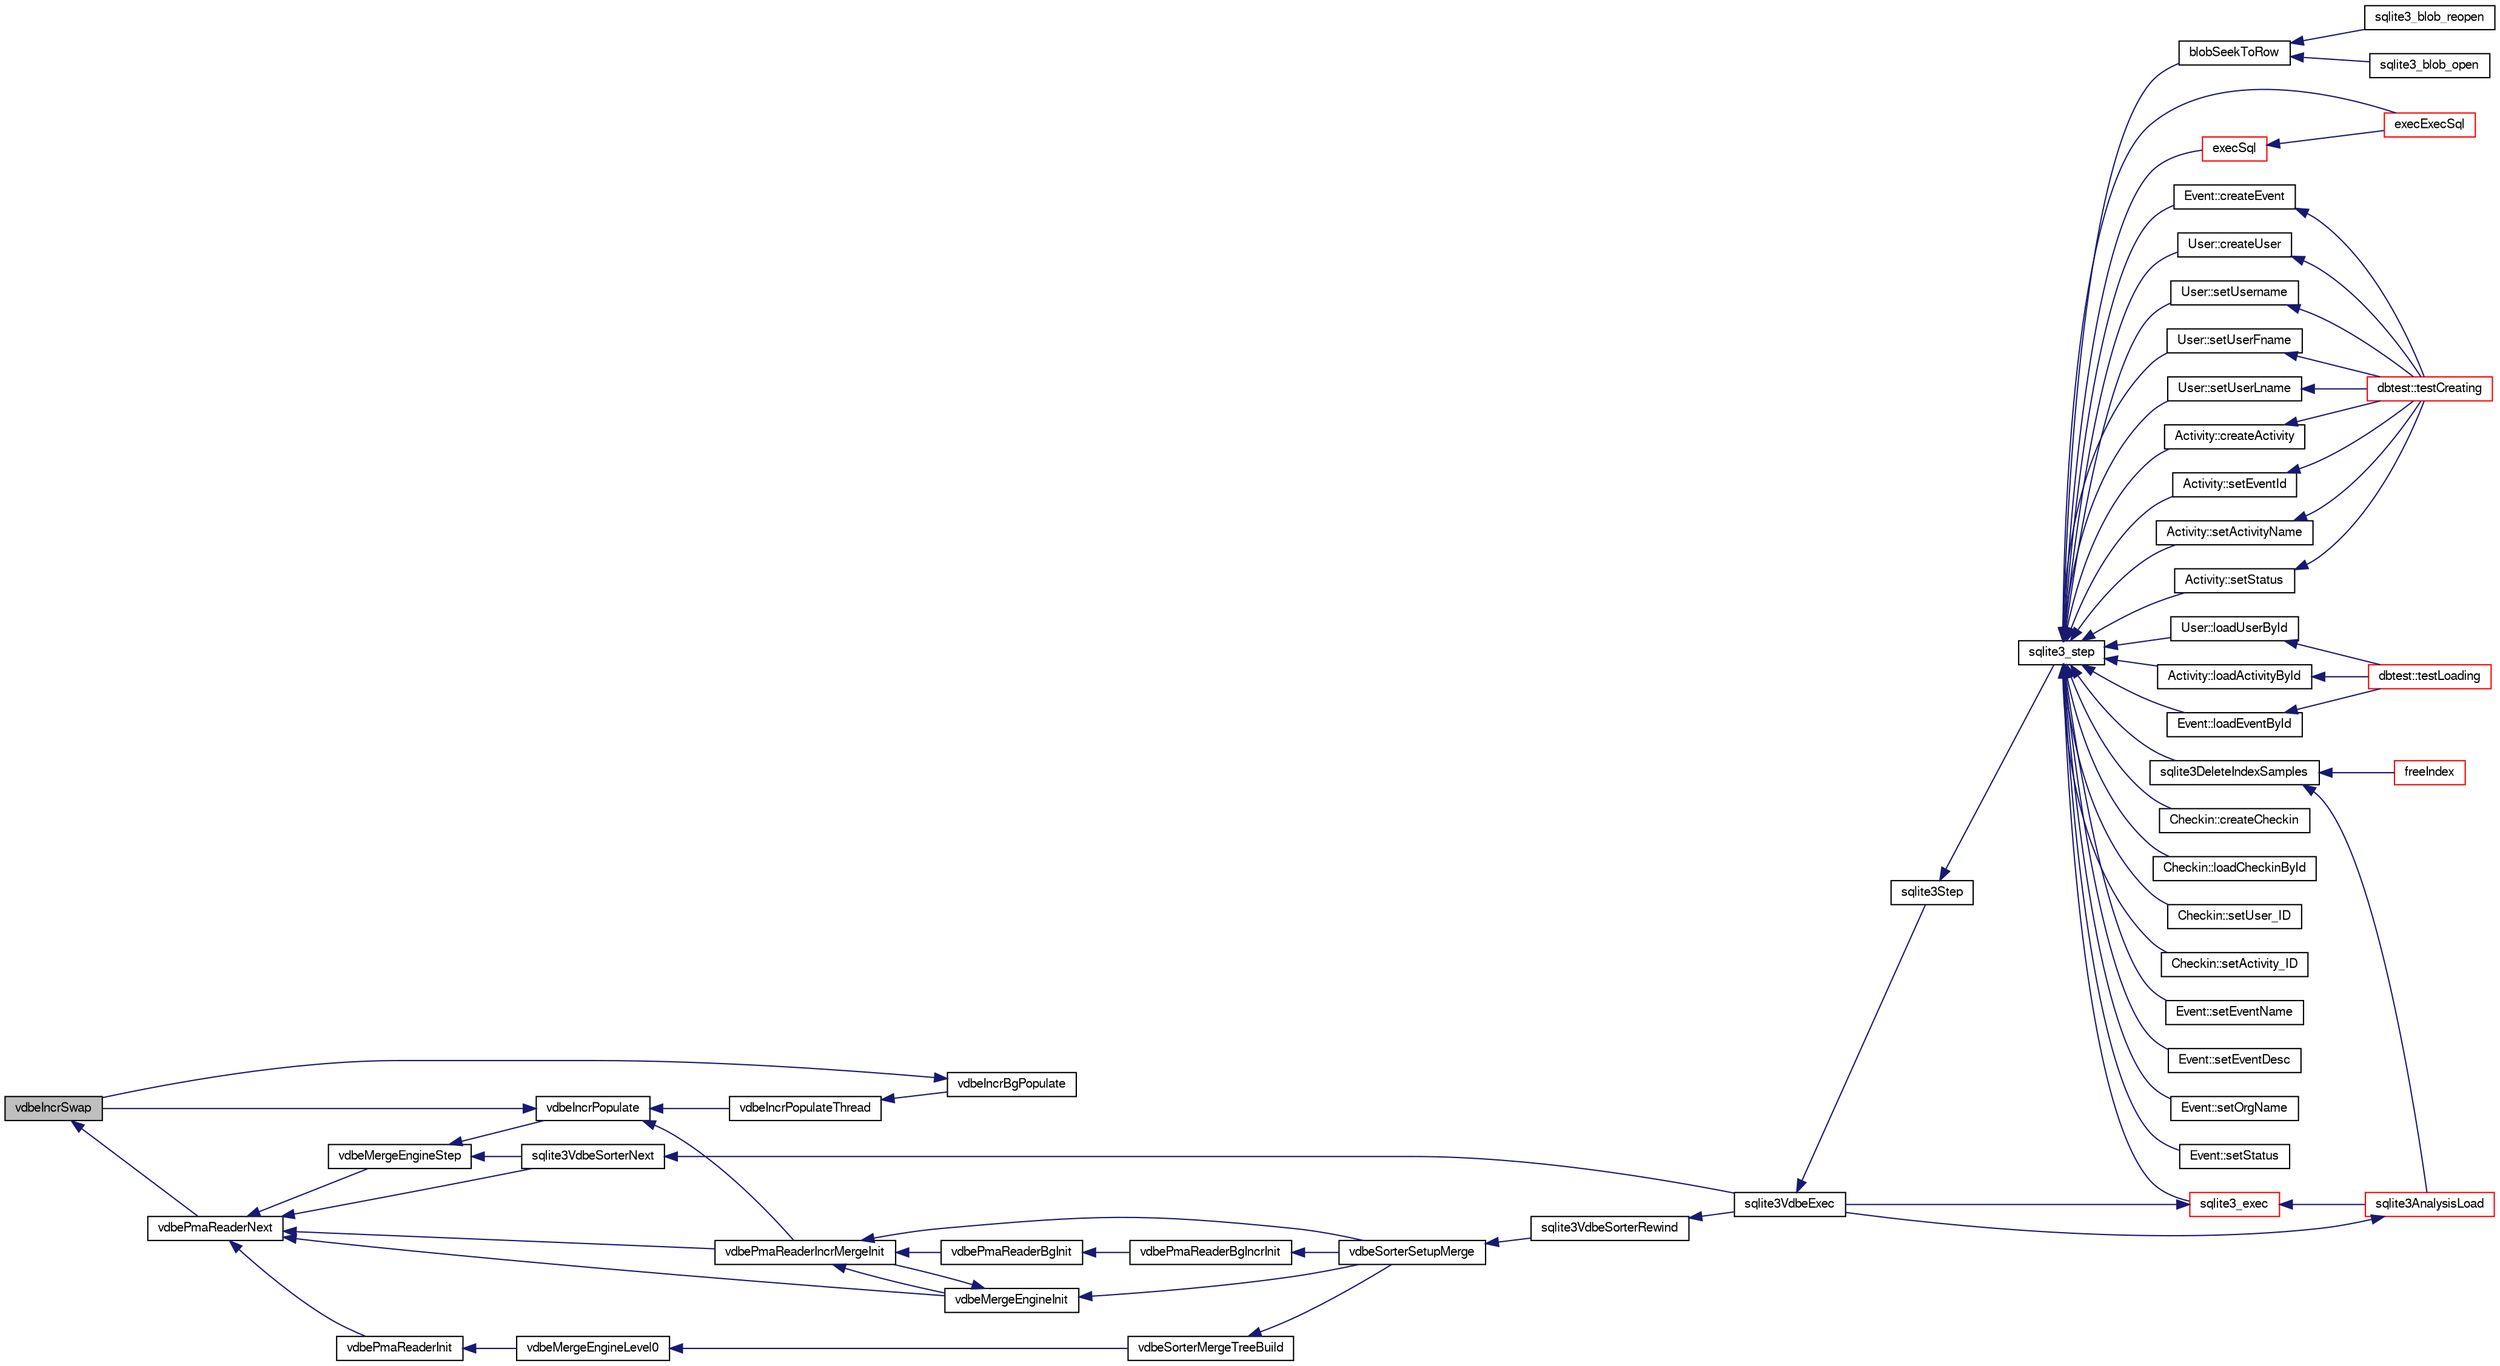 digraph "vdbeIncrSwap"
{
  edge [fontname="FreeSans",fontsize="10",labelfontname="FreeSans",labelfontsize="10"];
  node [fontname="FreeSans",fontsize="10",shape=record];
  rankdir="LR";
  Node863844 [label="vdbeIncrSwap",height=0.2,width=0.4,color="black", fillcolor="grey75", style="filled", fontcolor="black"];
  Node863844 -> Node863845 [dir="back",color="midnightblue",fontsize="10",style="solid",fontname="FreeSans"];
  Node863845 [label="vdbePmaReaderNext",height=0.2,width=0.4,color="black", fillcolor="white", style="filled",URL="$sqlite3_8c.html#af63a38a01ef1374e7a717f83c2ccf648"];
  Node863845 -> Node863846 [dir="back",color="midnightblue",fontsize="10",style="solid",fontname="FreeSans"];
  Node863846 [label="vdbePmaReaderInit",height=0.2,width=0.4,color="black", fillcolor="white", style="filled",URL="$sqlite3_8c.html#a721a310daa0db281ae2ec97c1e330853"];
  Node863846 -> Node863847 [dir="back",color="midnightblue",fontsize="10",style="solid",fontname="FreeSans"];
  Node863847 [label="vdbeMergeEngineLevel0",height=0.2,width=0.4,color="black", fillcolor="white", style="filled",URL="$sqlite3_8c.html#a5b84168cf5b5c64218810fbc3182b95f"];
  Node863847 -> Node863848 [dir="back",color="midnightblue",fontsize="10",style="solid",fontname="FreeSans"];
  Node863848 [label="vdbeSorterMergeTreeBuild",height=0.2,width=0.4,color="black", fillcolor="white", style="filled",URL="$sqlite3_8c.html#a7af2bdcef74d6ae7b6c04a2a7d171f33"];
  Node863848 -> Node863849 [dir="back",color="midnightblue",fontsize="10",style="solid",fontname="FreeSans"];
  Node863849 [label="vdbeSorterSetupMerge",height=0.2,width=0.4,color="black", fillcolor="white", style="filled",URL="$sqlite3_8c.html#a82088507aafeedcc04af031f7ea0bbd8"];
  Node863849 -> Node863850 [dir="back",color="midnightblue",fontsize="10",style="solid",fontname="FreeSans"];
  Node863850 [label="sqlite3VdbeSorterRewind",height=0.2,width=0.4,color="black", fillcolor="white", style="filled",URL="$sqlite3_8c.html#a31677d178ebf96ee6034a05660e1f4bf"];
  Node863850 -> Node863851 [dir="back",color="midnightblue",fontsize="10",style="solid",fontname="FreeSans"];
  Node863851 [label="sqlite3VdbeExec",height=0.2,width=0.4,color="black", fillcolor="white", style="filled",URL="$sqlite3_8c.html#a8ce40a614bdc56719c4d642b1e4dfb21"];
  Node863851 -> Node863852 [dir="back",color="midnightblue",fontsize="10",style="solid",fontname="FreeSans"];
  Node863852 [label="sqlite3Step",height=0.2,width=0.4,color="black", fillcolor="white", style="filled",URL="$sqlite3_8c.html#a3f2872e873e2758a4beedad1d5113554"];
  Node863852 -> Node863853 [dir="back",color="midnightblue",fontsize="10",style="solid",fontname="FreeSans"];
  Node863853 [label="sqlite3_step",height=0.2,width=0.4,color="black", fillcolor="white", style="filled",URL="$sqlite3_8h.html#ac1e491ce36b7471eb28387f7d3c74334"];
  Node863853 -> Node863854 [dir="back",color="midnightblue",fontsize="10",style="solid",fontname="FreeSans"];
  Node863854 [label="Activity::createActivity",height=0.2,width=0.4,color="black", fillcolor="white", style="filled",URL="$classActivity.html#a813cc5e52c14ab49b39014c134e3425b"];
  Node863854 -> Node863855 [dir="back",color="midnightblue",fontsize="10",style="solid",fontname="FreeSans"];
  Node863855 [label="dbtest::testCreating",height=0.2,width=0.4,color="red", fillcolor="white", style="filled",URL="$classdbtest.html#a8193e88a7df657069c8a6bd09c8243b7"];
  Node863853 -> Node863857 [dir="back",color="midnightblue",fontsize="10",style="solid",fontname="FreeSans"];
  Node863857 [label="Activity::loadActivityById",height=0.2,width=0.4,color="black", fillcolor="white", style="filled",URL="$classActivity.html#abe4ffb4f08a47212ebf9013259d9e7fd"];
  Node863857 -> Node863858 [dir="back",color="midnightblue",fontsize="10",style="solid",fontname="FreeSans"];
  Node863858 [label="dbtest::testLoading",height=0.2,width=0.4,color="red", fillcolor="white", style="filled",URL="$classdbtest.html#a6f98d82a2c8e2b9040848763504ddae1"];
  Node863853 -> Node863859 [dir="back",color="midnightblue",fontsize="10",style="solid",fontname="FreeSans"];
  Node863859 [label="Activity::setEventId",height=0.2,width=0.4,color="black", fillcolor="white", style="filled",URL="$classActivity.html#adb1d0fd0d08f473e068f0a4086bfa9ca"];
  Node863859 -> Node863855 [dir="back",color="midnightblue",fontsize="10",style="solid",fontname="FreeSans"];
  Node863853 -> Node863860 [dir="back",color="midnightblue",fontsize="10",style="solid",fontname="FreeSans"];
  Node863860 [label="Activity::setActivityName",height=0.2,width=0.4,color="black", fillcolor="white", style="filled",URL="$classActivity.html#a62dc3737b33915a36086f9dd26d16a81"];
  Node863860 -> Node863855 [dir="back",color="midnightblue",fontsize="10",style="solid",fontname="FreeSans"];
  Node863853 -> Node863861 [dir="back",color="midnightblue",fontsize="10",style="solid",fontname="FreeSans"];
  Node863861 [label="Activity::setStatus",height=0.2,width=0.4,color="black", fillcolor="white", style="filled",URL="$classActivity.html#af618135a7738f4d2a7ee147a8ef912ea"];
  Node863861 -> Node863855 [dir="back",color="midnightblue",fontsize="10",style="solid",fontname="FreeSans"];
  Node863853 -> Node863862 [dir="back",color="midnightblue",fontsize="10",style="solid",fontname="FreeSans"];
  Node863862 [label="Checkin::createCheckin",height=0.2,width=0.4,color="black", fillcolor="white", style="filled",URL="$classCheckin.html#a4e40acdf7fff0e607f6de4f24f3a163c"];
  Node863853 -> Node863863 [dir="back",color="midnightblue",fontsize="10",style="solid",fontname="FreeSans"];
  Node863863 [label="Checkin::loadCheckinById",height=0.2,width=0.4,color="black", fillcolor="white", style="filled",URL="$classCheckin.html#a3461f70ea6c68475225f2a07f78a21e0"];
  Node863853 -> Node863864 [dir="back",color="midnightblue",fontsize="10",style="solid",fontname="FreeSans"];
  Node863864 [label="Checkin::setUser_ID",height=0.2,width=0.4,color="black", fillcolor="white", style="filled",URL="$classCheckin.html#a76ab640f4f912876dbebf183db5359c6"];
  Node863853 -> Node863865 [dir="back",color="midnightblue",fontsize="10",style="solid",fontname="FreeSans"];
  Node863865 [label="Checkin::setActivity_ID",height=0.2,width=0.4,color="black", fillcolor="white", style="filled",URL="$classCheckin.html#ab2ff3ec2604ec73a42af25874a00b232"];
  Node863853 -> Node863866 [dir="back",color="midnightblue",fontsize="10",style="solid",fontname="FreeSans"];
  Node863866 [label="Event::createEvent",height=0.2,width=0.4,color="black", fillcolor="white", style="filled",URL="$classEvent.html#a77adb9f4a46ffb32c2d931f0691f5903"];
  Node863866 -> Node863855 [dir="back",color="midnightblue",fontsize="10",style="solid",fontname="FreeSans"];
  Node863853 -> Node863867 [dir="back",color="midnightblue",fontsize="10",style="solid",fontname="FreeSans"];
  Node863867 [label="Event::loadEventById",height=0.2,width=0.4,color="black", fillcolor="white", style="filled",URL="$classEvent.html#afa66cea33f722dbeecb69cc98fdea055"];
  Node863867 -> Node863858 [dir="back",color="midnightblue",fontsize="10",style="solid",fontname="FreeSans"];
  Node863853 -> Node863868 [dir="back",color="midnightblue",fontsize="10",style="solid",fontname="FreeSans"];
  Node863868 [label="Event::setEventName",height=0.2,width=0.4,color="black", fillcolor="white", style="filled",URL="$classEvent.html#a10596b6ca077df05184e30d62b08729d"];
  Node863853 -> Node863869 [dir="back",color="midnightblue",fontsize="10",style="solid",fontname="FreeSans"];
  Node863869 [label="Event::setEventDesc",height=0.2,width=0.4,color="black", fillcolor="white", style="filled",URL="$classEvent.html#ae36b8377dcae792f1c5c4726024c981b"];
  Node863853 -> Node863870 [dir="back",color="midnightblue",fontsize="10",style="solid",fontname="FreeSans"];
  Node863870 [label="Event::setOrgName",height=0.2,width=0.4,color="black", fillcolor="white", style="filled",URL="$classEvent.html#a19aac0f776bd764563a54977656cf680"];
  Node863853 -> Node863871 [dir="back",color="midnightblue",fontsize="10",style="solid",fontname="FreeSans"];
  Node863871 [label="Event::setStatus",height=0.2,width=0.4,color="black", fillcolor="white", style="filled",URL="$classEvent.html#ab0a6b9285af0f4172eb841e2b80f8972"];
  Node863853 -> Node863872 [dir="back",color="midnightblue",fontsize="10",style="solid",fontname="FreeSans"];
  Node863872 [label="blobSeekToRow",height=0.2,width=0.4,color="black", fillcolor="white", style="filled",URL="$sqlite3_8c.html#afff57e13332b98c8a44a7cebe38962ab"];
  Node863872 -> Node863873 [dir="back",color="midnightblue",fontsize="10",style="solid",fontname="FreeSans"];
  Node863873 [label="sqlite3_blob_open",height=0.2,width=0.4,color="black", fillcolor="white", style="filled",URL="$sqlite3_8h.html#adb8ad839a5bdd62a43785132bc7dd518"];
  Node863872 -> Node863874 [dir="back",color="midnightblue",fontsize="10",style="solid",fontname="FreeSans"];
  Node863874 [label="sqlite3_blob_reopen",height=0.2,width=0.4,color="black", fillcolor="white", style="filled",URL="$sqlite3_8h.html#abc77c24fdc0150138490359a94360f7e"];
  Node863853 -> Node863875 [dir="back",color="midnightblue",fontsize="10",style="solid",fontname="FreeSans"];
  Node863875 [label="sqlite3DeleteIndexSamples",height=0.2,width=0.4,color="black", fillcolor="white", style="filled",URL="$sqlite3_8c.html#aaeda0302fbf61397ec009f65bed047ef"];
  Node863875 -> Node863876 [dir="back",color="midnightblue",fontsize="10",style="solid",fontname="FreeSans"];
  Node863876 [label="sqlite3AnalysisLoad",height=0.2,width=0.4,color="red", fillcolor="white", style="filled",URL="$sqlite3_8c.html#a48a2301c27e1d3d68708b9b8761b5a01"];
  Node863876 -> Node863851 [dir="back",color="midnightblue",fontsize="10",style="solid",fontname="FreeSans"];
  Node863875 -> Node863978 [dir="back",color="midnightblue",fontsize="10",style="solid",fontname="FreeSans"];
  Node863978 [label="freeIndex",height=0.2,width=0.4,color="red", fillcolor="white", style="filled",URL="$sqlite3_8c.html#a00907c99c18d5bcb9d0b38c077146c31"];
  Node863853 -> Node864044 [dir="back",color="midnightblue",fontsize="10",style="solid",fontname="FreeSans"];
  Node864044 [label="sqlite3_exec",height=0.2,width=0.4,color="red", fillcolor="white", style="filled",URL="$sqlite3_8h.html#a97487ec8150e0bcc8fa392ab8f0e24db"];
  Node864044 -> Node863851 [dir="back",color="midnightblue",fontsize="10",style="solid",fontname="FreeSans"];
  Node864044 -> Node863876 [dir="back",color="midnightblue",fontsize="10",style="solid",fontname="FreeSans"];
  Node863853 -> Node864035 [dir="back",color="midnightblue",fontsize="10",style="solid",fontname="FreeSans"];
  Node864035 [label="execSql",height=0.2,width=0.4,color="red", fillcolor="white", style="filled",URL="$sqlite3_8c.html#a7d16651b98a110662f4c265eff0246cb"];
  Node864035 -> Node864036 [dir="back",color="midnightblue",fontsize="10",style="solid",fontname="FreeSans"];
  Node864036 [label="execExecSql",height=0.2,width=0.4,color="red", fillcolor="white", style="filled",URL="$sqlite3_8c.html#ac1be09a6c047f21133d16378d301e0d4"];
  Node863853 -> Node864036 [dir="back",color="midnightblue",fontsize="10",style="solid",fontname="FreeSans"];
  Node863853 -> Node864038 [dir="back",color="midnightblue",fontsize="10",style="solid",fontname="FreeSans"];
  Node864038 [label="User::createUser",height=0.2,width=0.4,color="black", fillcolor="white", style="filled",URL="$classUser.html#a22ed673939e8cc0a136130b809bba513"];
  Node864038 -> Node863855 [dir="back",color="midnightblue",fontsize="10",style="solid",fontname="FreeSans"];
  Node863853 -> Node864039 [dir="back",color="midnightblue",fontsize="10",style="solid",fontname="FreeSans"];
  Node864039 [label="User::loadUserById",height=0.2,width=0.4,color="black", fillcolor="white", style="filled",URL="$classUser.html#a863377665b7fb83c5547dcf9727f5092"];
  Node864039 -> Node863858 [dir="back",color="midnightblue",fontsize="10",style="solid",fontname="FreeSans"];
  Node863853 -> Node864040 [dir="back",color="midnightblue",fontsize="10",style="solid",fontname="FreeSans"];
  Node864040 [label="User::setUsername",height=0.2,width=0.4,color="black", fillcolor="white", style="filled",URL="$classUser.html#aa0497022a136cb78de785b0a39ae60b1"];
  Node864040 -> Node863855 [dir="back",color="midnightblue",fontsize="10",style="solid",fontname="FreeSans"];
  Node863853 -> Node864041 [dir="back",color="midnightblue",fontsize="10",style="solid",fontname="FreeSans"];
  Node864041 [label="User::setUserFname",height=0.2,width=0.4,color="black", fillcolor="white", style="filled",URL="$classUser.html#a72657eb55cd0ca437b4841a43f19912f"];
  Node864041 -> Node863855 [dir="back",color="midnightblue",fontsize="10",style="solid",fontname="FreeSans"];
  Node863853 -> Node864042 [dir="back",color="midnightblue",fontsize="10",style="solid",fontname="FreeSans"];
  Node864042 [label="User::setUserLname",height=0.2,width=0.4,color="black", fillcolor="white", style="filled",URL="$classUser.html#aa25973387e5afe1aa6f60dd6545e33b5"];
  Node864042 -> Node863855 [dir="back",color="midnightblue",fontsize="10",style="solid",fontname="FreeSans"];
  Node863845 -> Node864112 [dir="back",color="midnightblue",fontsize="10",style="solid",fontname="FreeSans"];
  Node864112 [label="vdbeMergeEngineStep",height=0.2,width=0.4,color="black", fillcolor="white", style="filled",URL="$sqlite3_8c.html#a36af2b5bd30bb2d097a185ce7b349aed"];
  Node864112 -> Node864113 [dir="back",color="midnightblue",fontsize="10",style="solid",fontname="FreeSans"];
  Node864113 [label="vdbeIncrPopulate",height=0.2,width=0.4,color="black", fillcolor="white", style="filled",URL="$sqlite3_8c.html#a157a9f79260999f8f5f336d246f7b1bd"];
  Node864113 -> Node864114 [dir="back",color="midnightblue",fontsize="10",style="solid",fontname="FreeSans"];
  Node864114 [label="vdbeIncrPopulateThread",height=0.2,width=0.4,color="black", fillcolor="white", style="filled",URL="$sqlite3_8c.html#ae7c977e9bc712052464f45c67e95847b"];
  Node864114 -> Node864115 [dir="back",color="midnightblue",fontsize="10",style="solid",fontname="FreeSans"];
  Node864115 [label="vdbeIncrBgPopulate",height=0.2,width=0.4,color="black", fillcolor="white", style="filled",URL="$sqlite3_8c.html#ac7fcc18f338b99f560b8ce2ad5ced444"];
  Node864115 -> Node863844 [dir="back",color="midnightblue",fontsize="10",style="solid",fontname="FreeSans"];
  Node864113 -> Node863844 [dir="back",color="midnightblue",fontsize="10",style="solid",fontname="FreeSans"];
  Node864113 -> Node864116 [dir="back",color="midnightblue",fontsize="10",style="solid",fontname="FreeSans"];
  Node864116 [label="vdbePmaReaderIncrMergeInit",height=0.2,width=0.4,color="black", fillcolor="white", style="filled",URL="$sqlite3_8c.html#a8174970251c49119bb287029eb1d3aed"];
  Node864116 -> Node864117 [dir="back",color="midnightblue",fontsize="10",style="solid",fontname="FreeSans"];
  Node864117 [label="vdbeMergeEngineInit",height=0.2,width=0.4,color="black", fillcolor="white", style="filled",URL="$sqlite3_8c.html#aa3c8bfc9bbc60c4bc1402369750c8c1f"];
  Node864117 -> Node864116 [dir="back",color="midnightblue",fontsize="10",style="solid",fontname="FreeSans"];
  Node864117 -> Node863849 [dir="back",color="midnightblue",fontsize="10",style="solid",fontname="FreeSans"];
  Node864116 -> Node864118 [dir="back",color="midnightblue",fontsize="10",style="solid",fontname="FreeSans"];
  Node864118 [label="vdbePmaReaderBgInit",height=0.2,width=0.4,color="black", fillcolor="white", style="filled",URL="$sqlite3_8c.html#a9b5ba54e987dd6921fce57849ada7006"];
  Node864118 -> Node864119 [dir="back",color="midnightblue",fontsize="10",style="solid",fontname="FreeSans"];
  Node864119 [label="vdbePmaReaderBgIncrInit",height=0.2,width=0.4,color="black", fillcolor="white", style="filled",URL="$sqlite3_8c.html#a6af1891e09d9b5c7fc9fa201cf96d9ab"];
  Node864119 -> Node863849 [dir="back",color="midnightblue",fontsize="10",style="solid",fontname="FreeSans"];
  Node864116 -> Node863849 [dir="back",color="midnightblue",fontsize="10",style="solid",fontname="FreeSans"];
  Node864112 -> Node864120 [dir="back",color="midnightblue",fontsize="10",style="solid",fontname="FreeSans"];
  Node864120 [label="sqlite3VdbeSorterNext",height=0.2,width=0.4,color="black", fillcolor="white", style="filled",URL="$sqlite3_8c.html#a2c124733226f09f5b5ac860635be7850"];
  Node864120 -> Node863851 [dir="back",color="midnightblue",fontsize="10",style="solid",fontname="FreeSans"];
  Node863845 -> Node864117 [dir="back",color="midnightblue",fontsize="10",style="solid",fontname="FreeSans"];
  Node863845 -> Node864116 [dir="back",color="midnightblue",fontsize="10",style="solid",fontname="FreeSans"];
  Node863845 -> Node864120 [dir="back",color="midnightblue",fontsize="10",style="solid",fontname="FreeSans"];
}
